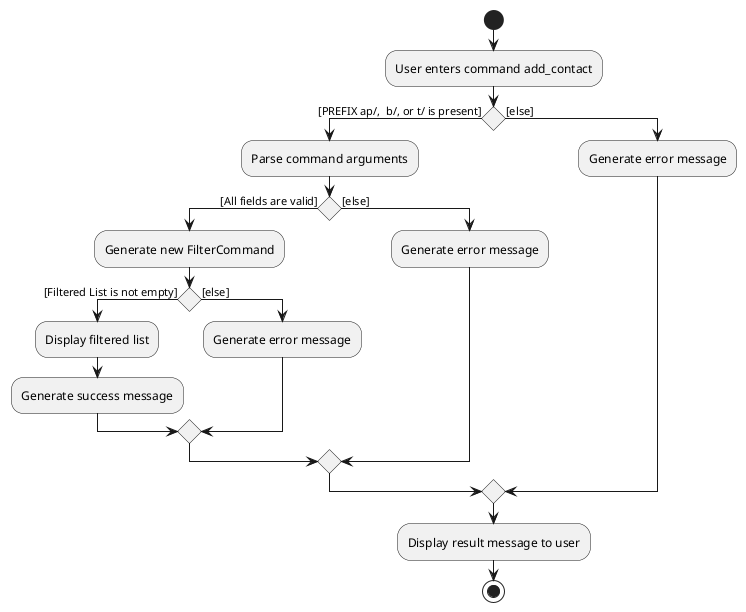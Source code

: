 @startuml
start
:User enters command add_contact;
if () then ([PREFIX ap/,  b/, or t/ is present])
    :Parse command arguments;
    if () then ([All fields are valid])
            :Generate new FilterCommand;
            if () then ([Filtered List is not empty])
                    :Display filtered list;
                    :Generate success message;
                else ([else])
                :Generate error message;
                endif
        else ([else])
        :Generate error message;
        endif
    else ([else])
    :Generate error message;
endif
:Display result message to user;
stop
@enduml